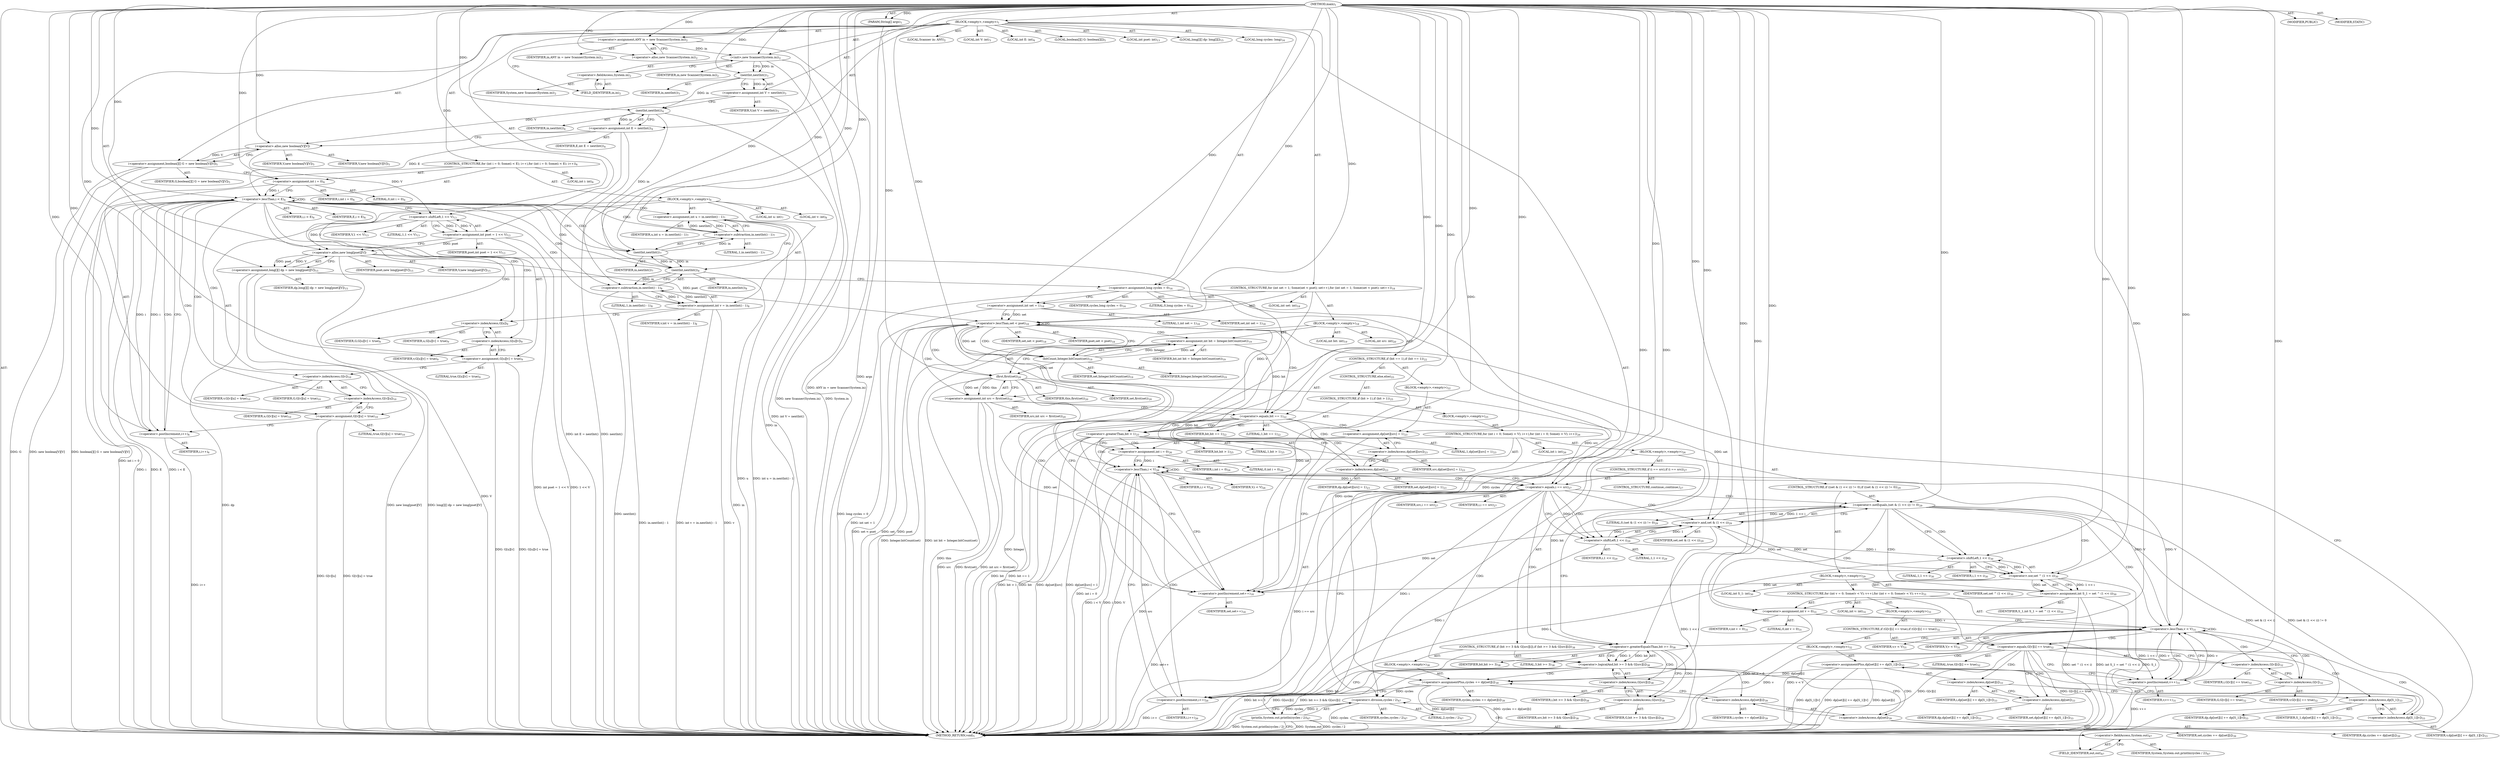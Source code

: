digraph "main" {  
"19" [label = <(METHOD,main)<SUB>1</SUB>> ]
"20" [label = <(PARAM,String[] args)<SUB>1</SUB>> ]
"21" [label = <(BLOCK,&lt;empty&gt;,&lt;empty&gt;)<SUB>1</SUB>> ]
"4" [label = <(LOCAL,Scanner in: ANY)<SUB>2</SUB>> ]
"22" [label = <(&lt;operator&gt;.assignment,ANY in = new Scanner(System.in))<SUB>2</SUB>> ]
"23" [label = <(IDENTIFIER,in,ANY in = new Scanner(System.in))<SUB>2</SUB>> ]
"24" [label = <(&lt;operator&gt;.alloc,new Scanner(System.in))<SUB>2</SUB>> ]
"25" [label = <(&lt;init&gt;,new Scanner(System.in))<SUB>2</SUB>> ]
"3" [label = <(IDENTIFIER,in,new Scanner(System.in))<SUB>2</SUB>> ]
"26" [label = <(&lt;operator&gt;.fieldAccess,System.in)<SUB>2</SUB>> ]
"27" [label = <(IDENTIFIER,System,new Scanner(System.in))<SUB>2</SUB>> ]
"28" [label = <(FIELD_IDENTIFIER,in,in)<SUB>2</SUB>> ]
"29" [label = <(LOCAL,int V: int)<SUB>3</SUB>> ]
"30" [label = <(&lt;operator&gt;.assignment,int V = nextInt())<SUB>3</SUB>> ]
"31" [label = <(IDENTIFIER,V,int V = nextInt())<SUB>3</SUB>> ]
"32" [label = <(nextInt,nextInt())<SUB>3</SUB>> ]
"33" [label = <(IDENTIFIER,in,nextInt())<SUB>3</SUB>> ]
"34" [label = <(LOCAL,int E: int)<SUB>4</SUB>> ]
"35" [label = <(&lt;operator&gt;.assignment,int E = nextInt())<SUB>4</SUB>> ]
"36" [label = <(IDENTIFIER,E,int E = nextInt())<SUB>4</SUB>> ]
"37" [label = <(nextInt,nextInt())<SUB>4</SUB>> ]
"38" [label = <(IDENTIFIER,in,nextInt())<SUB>4</SUB>> ]
"39" [label = <(LOCAL,boolean[][] G: boolean[][])<SUB>5</SUB>> ]
"40" [label = <(&lt;operator&gt;.assignment,boolean[][] G = new boolean[V][V])<SUB>5</SUB>> ]
"41" [label = <(IDENTIFIER,G,boolean[][] G = new boolean[V][V])<SUB>5</SUB>> ]
"42" [label = <(&lt;operator&gt;.alloc,new boolean[V][V])> ]
"43" [label = <(IDENTIFIER,V,new boolean[V][V])<SUB>5</SUB>> ]
"44" [label = <(IDENTIFIER,V,new boolean[V][V])<SUB>5</SUB>> ]
"45" [label = <(CONTROL_STRUCTURE,for (int i = 0; Some(i &lt; E); i++),for (int i = 0; Some(i &lt; E); i++))<SUB>6</SUB>> ]
"46" [label = <(LOCAL,int i: int)<SUB>6</SUB>> ]
"47" [label = <(&lt;operator&gt;.assignment,int i = 0)<SUB>6</SUB>> ]
"48" [label = <(IDENTIFIER,i,int i = 0)<SUB>6</SUB>> ]
"49" [label = <(LITERAL,0,int i = 0)<SUB>6</SUB>> ]
"50" [label = <(&lt;operator&gt;.lessThan,i &lt; E)<SUB>6</SUB>> ]
"51" [label = <(IDENTIFIER,i,i &lt; E)<SUB>6</SUB>> ]
"52" [label = <(IDENTIFIER,E,i &lt; E)<SUB>6</SUB>> ]
"53" [label = <(&lt;operator&gt;.postIncrement,i++)<SUB>6</SUB>> ]
"54" [label = <(IDENTIFIER,i,i++)<SUB>6</SUB>> ]
"55" [label = <(BLOCK,&lt;empty&gt;,&lt;empty&gt;)<SUB>6</SUB>> ]
"56" [label = <(LOCAL,int u: int)<SUB>7</SUB>> ]
"57" [label = <(&lt;operator&gt;.assignment,int u = in.nextInt() - 1)<SUB>7</SUB>> ]
"58" [label = <(IDENTIFIER,u,int u = in.nextInt() - 1)<SUB>7</SUB>> ]
"59" [label = <(&lt;operator&gt;.subtraction,in.nextInt() - 1)<SUB>7</SUB>> ]
"60" [label = <(nextInt,nextInt())<SUB>7</SUB>> ]
"61" [label = <(IDENTIFIER,in,nextInt())<SUB>7</SUB>> ]
"62" [label = <(LITERAL,1,in.nextInt() - 1)<SUB>7</SUB>> ]
"63" [label = <(LOCAL,int v: int)<SUB>8</SUB>> ]
"64" [label = <(&lt;operator&gt;.assignment,int v = in.nextInt() - 1)<SUB>8</SUB>> ]
"65" [label = <(IDENTIFIER,v,int v = in.nextInt() - 1)<SUB>8</SUB>> ]
"66" [label = <(&lt;operator&gt;.subtraction,in.nextInt() - 1)<SUB>8</SUB>> ]
"67" [label = <(nextInt,nextInt())<SUB>8</SUB>> ]
"68" [label = <(IDENTIFIER,in,nextInt())<SUB>8</SUB>> ]
"69" [label = <(LITERAL,1,in.nextInt() - 1)<SUB>8</SUB>> ]
"70" [label = <(&lt;operator&gt;.assignment,G[u][v] = true)<SUB>9</SUB>> ]
"71" [label = <(&lt;operator&gt;.indexAccess,G[u][v])<SUB>9</SUB>> ]
"72" [label = <(&lt;operator&gt;.indexAccess,G[u])<SUB>9</SUB>> ]
"73" [label = <(IDENTIFIER,G,G[u][v] = true)<SUB>9</SUB>> ]
"74" [label = <(IDENTIFIER,u,G[u][v] = true)<SUB>9</SUB>> ]
"75" [label = <(IDENTIFIER,v,G[u][v] = true)<SUB>9</SUB>> ]
"76" [label = <(LITERAL,true,G[u][v] = true)<SUB>9</SUB>> ]
"77" [label = <(&lt;operator&gt;.assignment,G[v][u] = true)<SUB>10</SUB>> ]
"78" [label = <(&lt;operator&gt;.indexAccess,G[v][u])<SUB>10</SUB>> ]
"79" [label = <(&lt;operator&gt;.indexAccess,G[v])<SUB>10</SUB>> ]
"80" [label = <(IDENTIFIER,G,G[v][u] = true)<SUB>10</SUB>> ]
"81" [label = <(IDENTIFIER,v,G[v][u] = true)<SUB>10</SUB>> ]
"82" [label = <(IDENTIFIER,u,G[v][u] = true)<SUB>10</SUB>> ]
"83" [label = <(LITERAL,true,G[v][u] = true)<SUB>10</SUB>> ]
"84" [label = <(LOCAL,int pset: int)<SUB>13</SUB>> ]
"85" [label = <(&lt;operator&gt;.assignment,int pset = 1 &lt;&lt; V)<SUB>13</SUB>> ]
"86" [label = <(IDENTIFIER,pset,int pset = 1 &lt;&lt; V)<SUB>13</SUB>> ]
"87" [label = <(&lt;operator&gt;.shiftLeft,1 &lt;&lt; V)<SUB>13</SUB>> ]
"88" [label = <(LITERAL,1,1 &lt;&lt; V)<SUB>13</SUB>> ]
"89" [label = <(IDENTIFIER,V,1 &lt;&lt; V)<SUB>13</SUB>> ]
"90" [label = <(LOCAL,long[][] dp: long[][])<SUB>15</SUB>> ]
"91" [label = <(&lt;operator&gt;.assignment,long[][] dp = new long[pset][V])<SUB>15</SUB>> ]
"92" [label = <(IDENTIFIER,dp,long[][] dp = new long[pset][V])<SUB>15</SUB>> ]
"93" [label = <(&lt;operator&gt;.alloc,new long[pset][V])> ]
"94" [label = <(IDENTIFIER,pset,new long[pset][V])<SUB>15</SUB>> ]
"95" [label = <(IDENTIFIER,V,new long[pset][V])<SUB>15</SUB>> ]
"96" [label = <(LOCAL,long cycles: long)<SUB>16</SUB>> ]
"97" [label = <(&lt;operator&gt;.assignment,long cycles = 0)<SUB>16</SUB>> ]
"98" [label = <(IDENTIFIER,cycles,long cycles = 0)<SUB>16</SUB>> ]
"99" [label = <(LITERAL,0,long cycles = 0)<SUB>16</SUB>> ]
"100" [label = <(CONTROL_STRUCTURE,for (int set = 1; Some(set &lt; pset); set++),for (int set = 1; Some(set &lt; pset); set++))<SUB>18</SUB>> ]
"101" [label = <(LOCAL,int set: int)<SUB>18</SUB>> ]
"102" [label = <(&lt;operator&gt;.assignment,int set = 1)<SUB>18</SUB>> ]
"103" [label = <(IDENTIFIER,set,int set = 1)<SUB>18</SUB>> ]
"104" [label = <(LITERAL,1,int set = 1)<SUB>18</SUB>> ]
"105" [label = <(&lt;operator&gt;.lessThan,set &lt; pset)<SUB>18</SUB>> ]
"106" [label = <(IDENTIFIER,set,set &lt; pset)<SUB>18</SUB>> ]
"107" [label = <(IDENTIFIER,pset,set &lt; pset)<SUB>18</SUB>> ]
"108" [label = <(&lt;operator&gt;.postIncrement,set++)<SUB>18</SUB>> ]
"109" [label = <(IDENTIFIER,set,set++)<SUB>18</SUB>> ]
"110" [label = <(BLOCK,&lt;empty&gt;,&lt;empty&gt;)<SUB>18</SUB>> ]
"111" [label = <(LOCAL,int bit: int)<SUB>19</SUB>> ]
"112" [label = <(&lt;operator&gt;.assignment,int bit = Integer.bitCount(set))<SUB>19</SUB>> ]
"113" [label = <(IDENTIFIER,bit,int bit = Integer.bitCount(set))<SUB>19</SUB>> ]
"114" [label = <(bitCount,Integer.bitCount(set))<SUB>19</SUB>> ]
"115" [label = <(IDENTIFIER,Integer,Integer.bitCount(set))<SUB>19</SUB>> ]
"116" [label = <(IDENTIFIER,set,Integer.bitCount(set))<SUB>19</SUB>> ]
"117" [label = <(LOCAL,int src: int)<SUB>20</SUB>> ]
"118" [label = <(&lt;operator&gt;.assignment,int src = first(set))<SUB>20</SUB>> ]
"119" [label = <(IDENTIFIER,src,int src = first(set))<SUB>20</SUB>> ]
"120" [label = <(first,first(set))<SUB>20</SUB>> ]
"121" [label = <(IDENTIFIER,this,first(set))<SUB>20</SUB>> ]
"122" [label = <(IDENTIFIER,set,first(set))<SUB>20</SUB>> ]
"123" [label = <(CONTROL_STRUCTURE,if (bit == 1),if (bit == 1))<SUB>22</SUB>> ]
"124" [label = <(&lt;operator&gt;.equals,bit == 1)<SUB>22</SUB>> ]
"125" [label = <(IDENTIFIER,bit,bit == 1)<SUB>22</SUB>> ]
"126" [label = <(LITERAL,1,bit == 1)<SUB>22</SUB>> ]
"127" [label = <(BLOCK,&lt;empty&gt;,&lt;empty&gt;)<SUB>22</SUB>> ]
"128" [label = <(&lt;operator&gt;.assignment,dp[set][src] = 1)<SUB>23</SUB>> ]
"129" [label = <(&lt;operator&gt;.indexAccess,dp[set][src])<SUB>23</SUB>> ]
"130" [label = <(&lt;operator&gt;.indexAccess,dp[set])<SUB>23</SUB>> ]
"131" [label = <(IDENTIFIER,dp,dp[set][src] = 1)<SUB>23</SUB>> ]
"132" [label = <(IDENTIFIER,set,dp[set][src] = 1)<SUB>23</SUB>> ]
"133" [label = <(IDENTIFIER,src,dp[set][src] = 1)<SUB>23</SUB>> ]
"134" [label = <(LITERAL,1,dp[set][src] = 1)<SUB>23</SUB>> ]
"135" [label = <(CONTROL_STRUCTURE,else,else)<SUB>25</SUB>> ]
"136" [label = <(CONTROL_STRUCTURE,if (bit &gt; 1),if (bit &gt; 1))<SUB>25</SUB>> ]
"137" [label = <(&lt;operator&gt;.greaterThan,bit &gt; 1)<SUB>25</SUB>> ]
"138" [label = <(IDENTIFIER,bit,bit &gt; 1)<SUB>25</SUB>> ]
"139" [label = <(LITERAL,1,bit &gt; 1)<SUB>25</SUB>> ]
"140" [label = <(BLOCK,&lt;empty&gt;,&lt;empty&gt;)<SUB>25</SUB>> ]
"141" [label = <(CONTROL_STRUCTURE,for (int i = 0; Some(i &lt; V); i++),for (int i = 0; Some(i &lt; V); i++))<SUB>26</SUB>> ]
"142" [label = <(LOCAL,int i: int)<SUB>26</SUB>> ]
"143" [label = <(&lt;operator&gt;.assignment,int i = 0)<SUB>26</SUB>> ]
"144" [label = <(IDENTIFIER,i,int i = 0)<SUB>26</SUB>> ]
"145" [label = <(LITERAL,0,int i = 0)<SUB>26</SUB>> ]
"146" [label = <(&lt;operator&gt;.lessThan,i &lt; V)<SUB>26</SUB>> ]
"147" [label = <(IDENTIFIER,i,i &lt; V)<SUB>26</SUB>> ]
"148" [label = <(IDENTIFIER,V,i &lt; V)<SUB>26</SUB>> ]
"149" [label = <(&lt;operator&gt;.postIncrement,i++)<SUB>26</SUB>> ]
"150" [label = <(IDENTIFIER,i,i++)<SUB>26</SUB>> ]
"151" [label = <(BLOCK,&lt;empty&gt;,&lt;empty&gt;)<SUB>26</SUB>> ]
"152" [label = <(CONTROL_STRUCTURE,if (i == src),if (i == src))<SUB>27</SUB>> ]
"153" [label = <(&lt;operator&gt;.equals,i == src)<SUB>27</SUB>> ]
"154" [label = <(IDENTIFIER,i,i == src)<SUB>27</SUB>> ]
"155" [label = <(IDENTIFIER,src,i == src)<SUB>27</SUB>> ]
"156" [label = <(CONTROL_STRUCTURE,continue;,continue;)<SUB>27</SUB>> ]
"157" [label = <(CONTROL_STRUCTURE,if ((set &amp; (1 &lt;&lt; i)) != 0),if ((set &amp; (1 &lt;&lt; i)) != 0))<SUB>29</SUB>> ]
"158" [label = <(&lt;operator&gt;.notEquals,(set &amp; (1 &lt;&lt; i)) != 0)<SUB>29</SUB>> ]
"159" [label = <(&lt;operator&gt;.and,set &amp; (1 &lt;&lt; i))<SUB>29</SUB>> ]
"160" [label = <(IDENTIFIER,set,set &amp; (1 &lt;&lt; i))<SUB>29</SUB>> ]
"161" [label = <(&lt;operator&gt;.shiftLeft,1 &lt;&lt; i)<SUB>29</SUB>> ]
"162" [label = <(LITERAL,1,1 &lt;&lt; i)<SUB>29</SUB>> ]
"163" [label = <(IDENTIFIER,i,1 &lt;&lt; i)<SUB>29</SUB>> ]
"164" [label = <(LITERAL,0,(set &amp; (1 &lt;&lt; i)) != 0)<SUB>29</SUB>> ]
"165" [label = <(BLOCK,&lt;empty&gt;,&lt;empty&gt;)<SUB>29</SUB>> ]
"166" [label = <(LOCAL,int S_1: int)<SUB>30</SUB>> ]
"167" [label = <(&lt;operator&gt;.assignment,int S_1 = set ^ (1 &lt;&lt; i))<SUB>30</SUB>> ]
"168" [label = <(IDENTIFIER,S_1,int S_1 = set ^ (1 &lt;&lt; i))<SUB>30</SUB>> ]
"169" [label = <(&lt;operator&gt;.xor,set ^ (1 &lt;&lt; i))<SUB>30</SUB>> ]
"170" [label = <(IDENTIFIER,set,set ^ (1 &lt;&lt; i))<SUB>30</SUB>> ]
"171" [label = <(&lt;operator&gt;.shiftLeft,1 &lt;&lt; i)<SUB>30</SUB>> ]
"172" [label = <(LITERAL,1,1 &lt;&lt; i)<SUB>30</SUB>> ]
"173" [label = <(IDENTIFIER,i,1 &lt;&lt; i)<SUB>30</SUB>> ]
"174" [label = <(CONTROL_STRUCTURE,for (int v = 0; Some(v &lt; V); v++),for (int v = 0; Some(v &lt; V); v++))<SUB>31</SUB>> ]
"175" [label = <(LOCAL,int v: int)<SUB>31</SUB>> ]
"176" [label = <(&lt;operator&gt;.assignment,int v = 0)<SUB>31</SUB>> ]
"177" [label = <(IDENTIFIER,v,int v = 0)<SUB>31</SUB>> ]
"178" [label = <(LITERAL,0,int v = 0)<SUB>31</SUB>> ]
"179" [label = <(&lt;operator&gt;.lessThan,v &lt; V)<SUB>31</SUB>> ]
"180" [label = <(IDENTIFIER,v,v &lt; V)<SUB>31</SUB>> ]
"181" [label = <(IDENTIFIER,V,v &lt; V)<SUB>31</SUB>> ]
"182" [label = <(&lt;operator&gt;.postIncrement,v++)<SUB>31</SUB>> ]
"183" [label = <(IDENTIFIER,v,v++)<SUB>31</SUB>> ]
"184" [label = <(BLOCK,&lt;empty&gt;,&lt;empty&gt;)<SUB>31</SUB>> ]
"185" [label = <(CONTROL_STRUCTURE,if (G[v][i] == true),if (G[v][i] == true))<SUB>32</SUB>> ]
"186" [label = <(&lt;operator&gt;.equals,G[v][i] == true)<SUB>32</SUB>> ]
"187" [label = <(&lt;operator&gt;.indexAccess,G[v][i])<SUB>32</SUB>> ]
"188" [label = <(&lt;operator&gt;.indexAccess,G[v])<SUB>32</SUB>> ]
"189" [label = <(IDENTIFIER,G,G[v][i] == true)<SUB>32</SUB>> ]
"190" [label = <(IDENTIFIER,v,G[v][i] == true)<SUB>32</SUB>> ]
"191" [label = <(IDENTIFIER,i,G[v][i] == true)<SUB>32</SUB>> ]
"192" [label = <(LITERAL,true,G[v][i] == true)<SUB>32</SUB>> ]
"193" [label = <(BLOCK,&lt;empty&gt;,&lt;empty&gt;)<SUB>32</SUB>> ]
"194" [label = <(&lt;operator&gt;.assignmentPlus,dp[set][i] += dp[S_1][v])<SUB>33</SUB>> ]
"195" [label = <(&lt;operator&gt;.indexAccess,dp[set][i])<SUB>33</SUB>> ]
"196" [label = <(&lt;operator&gt;.indexAccess,dp[set])<SUB>33</SUB>> ]
"197" [label = <(IDENTIFIER,dp,dp[set][i] += dp[S_1][v])<SUB>33</SUB>> ]
"198" [label = <(IDENTIFIER,set,dp[set][i] += dp[S_1][v])<SUB>33</SUB>> ]
"199" [label = <(IDENTIFIER,i,dp[set][i] += dp[S_1][v])<SUB>33</SUB>> ]
"200" [label = <(&lt;operator&gt;.indexAccess,dp[S_1][v])<SUB>33</SUB>> ]
"201" [label = <(&lt;operator&gt;.indexAccess,dp[S_1])<SUB>33</SUB>> ]
"202" [label = <(IDENTIFIER,dp,dp[set][i] += dp[S_1][v])<SUB>33</SUB>> ]
"203" [label = <(IDENTIFIER,S_1,dp[set][i] += dp[S_1][v])<SUB>33</SUB>> ]
"204" [label = <(IDENTIFIER,v,dp[set][i] += dp[S_1][v])<SUB>33</SUB>> ]
"205" [label = <(CONTROL_STRUCTURE,if (bit &gt;= 3 &amp;&amp; G[src][i]),if (bit &gt;= 3 &amp;&amp; G[src][i]))<SUB>38</SUB>> ]
"206" [label = <(&lt;operator&gt;.logicalAnd,bit &gt;= 3 &amp;&amp; G[src][i])<SUB>38</SUB>> ]
"207" [label = <(&lt;operator&gt;.greaterEqualsThan,bit &gt;= 3)<SUB>38</SUB>> ]
"208" [label = <(IDENTIFIER,bit,bit &gt;= 3)<SUB>38</SUB>> ]
"209" [label = <(LITERAL,3,bit &gt;= 3)<SUB>38</SUB>> ]
"210" [label = <(&lt;operator&gt;.indexAccess,G[src][i])<SUB>38</SUB>> ]
"211" [label = <(&lt;operator&gt;.indexAccess,G[src])<SUB>38</SUB>> ]
"212" [label = <(IDENTIFIER,G,bit &gt;= 3 &amp;&amp; G[src][i])<SUB>38</SUB>> ]
"213" [label = <(IDENTIFIER,src,bit &gt;= 3 &amp;&amp; G[src][i])<SUB>38</SUB>> ]
"214" [label = <(IDENTIFIER,i,bit &gt;= 3 &amp;&amp; G[src][i])<SUB>38</SUB>> ]
"215" [label = <(BLOCK,&lt;empty&gt;,&lt;empty&gt;)<SUB>38</SUB>> ]
"216" [label = <(&lt;operator&gt;.assignmentPlus,cycles += dp[set][i])<SUB>39</SUB>> ]
"217" [label = <(IDENTIFIER,cycles,cycles += dp[set][i])<SUB>39</SUB>> ]
"218" [label = <(&lt;operator&gt;.indexAccess,dp[set][i])<SUB>39</SUB>> ]
"219" [label = <(&lt;operator&gt;.indexAccess,dp[set])<SUB>39</SUB>> ]
"220" [label = <(IDENTIFIER,dp,cycles += dp[set][i])<SUB>39</SUB>> ]
"221" [label = <(IDENTIFIER,set,cycles += dp[set][i])<SUB>39</SUB>> ]
"222" [label = <(IDENTIFIER,i,cycles += dp[set][i])<SUB>39</SUB>> ]
"223" [label = <(println,System.out.println(cycles / 2))<SUB>47</SUB>> ]
"224" [label = <(&lt;operator&gt;.fieldAccess,System.out)<SUB>47</SUB>> ]
"225" [label = <(IDENTIFIER,System,System.out.println(cycles / 2))<SUB>47</SUB>> ]
"226" [label = <(FIELD_IDENTIFIER,out,out)<SUB>47</SUB>> ]
"227" [label = <(&lt;operator&gt;.division,cycles / 2)<SUB>47</SUB>> ]
"228" [label = <(IDENTIFIER,cycles,cycles / 2)<SUB>47</SUB>> ]
"229" [label = <(LITERAL,2,cycles / 2)<SUB>47</SUB>> ]
"230" [label = <(MODIFIER,PUBLIC)> ]
"231" [label = <(MODIFIER,STATIC)> ]
"232" [label = <(METHOD_RETURN,void)<SUB>1</SUB>> ]
  "19" -> "20"  [ label = "AST: "] 
  "19" -> "21"  [ label = "AST: "] 
  "19" -> "230"  [ label = "AST: "] 
  "19" -> "231"  [ label = "AST: "] 
  "19" -> "232"  [ label = "AST: "] 
  "21" -> "4"  [ label = "AST: "] 
  "21" -> "22"  [ label = "AST: "] 
  "21" -> "25"  [ label = "AST: "] 
  "21" -> "29"  [ label = "AST: "] 
  "21" -> "30"  [ label = "AST: "] 
  "21" -> "34"  [ label = "AST: "] 
  "21" -> "35"  [ label = "AST: "] 
  "21" -> "39"  [ label = "AST: "] 
  "21" -> "40"  [ label = "AST: "] 
  "21" -> "45"  [ label = "AST: "] 
  "21" -> "84"  [ label = "AST: "] 
  "21" -> "85"  [ label = "AST: "] 
  "21" -> "90"  [ label = "AST: "] 
  "21" -> "91"  [ label = "AST: "] 
  "21" -> "96"  [ label = "AST: "] 
  "21" -> "97"  [ label = "AST: "] 
  "21" -> "100"  [ label = "AST: "] 
  "21" -> "223"  [ label = "AST: "] 
  "22" -> "23"  [ label = "AST: "] 
  "22" -> "24"  [ label = "AST: "] 
  "25" -> "3"  [ label = "AST: "] 
  "25" -> "26"  [ label = "AST: "] 
  "26" -> "27"  [ label = "AST: "] 
  "26" -> "28"  [ label = "AST: "] 
  "30" -> "31"  [ label = "AST: "] 
  "30" -> "32"  [ label = "AST: "] 
  "32" -> "33"  [ label = "AST: "] 
  "35" -> "36"  [ label = "AST: "] 
  "35" -> "37"  [ label = "AST: "] 
  "37" -> "38"  [ label = "AST: "] 
  "40" -> "41"  [ label = "AST: "] 
  "40" -> "42"  [ label = "AST: "] 
  "42" -> "43"  [ label = "AST: "] 
  "42" -> "44"  [ label = "AST: "] 
  "45" -> "46"  [ label = "AST: "] 
  "45" -> "47"  [ label = "AST: "] 
  "45" -> "50"  [ label = "AST: "] 
  "45" -> "53"  [ label = "AST: "] 
  "45" -> "55"  [ label = "AST: "] 
  "47" -> "48"  [ label = "AST: "] 
  "47" -> "49"  [ label = "AST: "] 
  "50" -> "51"  [ label = "AST: "] 
  "50" -> "52"  [ label = "AST: "] 
  "53" -> "54"  [ label = "AST: "] 
  "55" -> "56"  [ label = "AST: "] 
  "55" -> "57"  [ label = "AST: "] 
  "55" -> "63"  [ label = "AST: "] 
  "55" -> "64"  [ label = "AST: "] 
  "55" -> "70"  [ label = "AST: "] 
  "55" -> "77"  [ label = "AST: "] 
  "57" -> "58"  [ label = "AST: "] 
  "57" -> "59"  [ label = "AST: "] 
  "59" -> "60"  [ label = "AST: "] 
  "59" -> "62"  [ label = "AST: "] 
  "60" -> "61"  [ label = "AST: "] 
  "64" -> "65"  [ label = "AST: "] 
  "64" -> "66"  [ label = "AST: "] 
  "66" -> "67"  [ label = "AST: "] 
  "66" -> "69"  [ label = "AST: "] 
  "67" -> "68"  [ label = "AST: "] 
  "70" -> "71"  [ label = "AST: "] 
  "70" -> "76"  [ label = "AST: "] 
  "71" -> "72"  [ label = "AST: "] 
  "71" -> "75"  [ label = "AST: "] 
  "72" -> "73"  [ label = "AST: "] 
  "72" -> "74"  [ label = "AST: "] 
  "77" -> "78"  [ label = "AST: "] 
  "77" -> "83"  [ label = "AST: "] 
  "78" -> "79"  [ label = "AST: "] 
  "78" -> "82"  [ label = "AST: "] 
  "79" -> "80"  [ label = "AST: "] 
  "79" -> "81"  [ label = "AST: "] 
  "85" -> "86"  [ label = "AST: "] 
  "85" -> "87"  [ label = "AST: "] 
  "87" -> "88"  [ label = "AST: "] 
  "87" -> "89"  [ label = "AST: "] 
  "91" -> "92"  [ label = "AST: "] 
  "91" -> "93"  [ label = "AST: "] 
  "93" -> "94"  [ label = "AST: "] 
  "93" -> "95"  [ label = "AST: "] 
  "97" -> "98"  [ label = "AST: "] 
  "97" -> "99"  [ label = "AST: "] 
  "100" -> "101"  [ label = "AST: "] 
  "100" -> "102"  [ label = "AST: "] 
  "100" -> "105"  [ label = "AST: "] 
  "100" -> "108"  [ label = "AST: "] 
  "100" -> "110"  [ label = "AST: "] 
  "102" -> "103"  [ label = "AST: "] 
  "102" -> "104"  [ label = "AST: "] 
  "105" -> "106"  [ label = "AST: "] 
  "105" -> "107"  [ label = "AST: "] 
  "108" -> "109"  [ label = "AST: "] 
  "110" -> "111"  [ label = "AST: "] 
  "110" -> "112"  [ label = "AST: "] 
  "110" -> "117"  [ label = "AST: "] 
  "110" -> "118"  [ label = "AST: "] 
  "110" -> "123"  [ label = "AST: "] 
  "112" -> "113"  [ label = "AST: "] 
  "112" -> "114"  [ label = "AST: "] 
  "114" -> "115"  [ label = "AST: "] 
  "114" -> "116"  [ label = "AST: "] 
  "118" -> "119"  [ label = "AST: "] 
  "118" -> "120"  [ label = "AST: "] 
  "120" -> "121"  [ label = "AST: "] 
  "120" -> "122"  [ label = "AST: "] 
  "123" -> "124"  [ label = "AST: "] 
  "123" -> "127"  [ label = "AST: "] 
  "123" -> "135"  [ label = "AST: "] 
  "124" -> "125"  [ label = "AST: "] 
  "124" -> "126"  [ label = "AST: "] 
  "127" -> "128"  [ label = "AST: "] 
  "128" -> "129"  [ label = "AST: "] 
  "128" -> "134"  [ label = "AST: "] 
  "129" -> "130"  [ label = "AST: "] 
  "129" -> "133"  [ label = "AST: "] 
  "130" -> "131"  [ label = "AST: "] 
  "130" -> "132"  [ label = "AST: "] 
  "135" -> "136"  [ label = "AST: "] 
  "136" -> "137"  [ label = "AST: "] 
  "136" -> "140"  [ label = "AST: "] 
  "137" -> "138"  [ label = "AST: "] 
  "137" -> "139"  [ label = "AST: "] 
  "140" -> "141"  [ label = "AST: "] 
  "141" -> "142"  [ label = "AST: "] 
  "141" -> "143"  [ label = "AST: "] 
  "141" -> "146"  [ label = "AST: "] 
  "141" -> "149"  [ label = "AST: "] 
  "141" -> "151"  [ label = "AST: "] 
  "143" -> "144"  [ label = "AST: "] 
  "143" -> "145"  [ label = "AST: "] 
  "146" -> "147"  [ label = "AST: "] 
  "146" -> "148"  [ label = "AST: "] 
  "149" -> "150"  [ label = "AST: "] 
  "151" -> "152"  [ label = "AST: "] 
  "151" -> "157"  [ label = "AST: "] 
  "151" -> "205"  [ label = "AST: "] 
  "152" -> "153"  [ label = "AST: "] 
  "152" -> "156"  [ label = "AST: "] 
  "153" -> "154"  [ label = "AST: "] 
  "153" -> "155"  [ label = "AST: "] 
  "157" -> "158"  [ label = "AST: "] 
  "157" -> "165"  [ label = "AST: "] 
  "158" -> "159"  [ label = "AST: "] 
  "158" -> "164"  [ label = "AST: "] 
  "159" -> "160"  [ label = "AST: "] 
  "159" -> "161"  [ label = "AST: "] 
  "161" -> "162"  [ label = "AST: "] 
  "161" -> "163"  [ label = "AST: "] 
  "165" -> "166"  [ label = "AST: "] 
  "165" -> "167"  [ label = "AST: "] 
  "165" -> "174"  [ label = "AST: "] 
  "167" -> "168"  [ label = "AST: "] 
  "167" -> "169"  [ label = "AST: "] 
  "169" -> "170"  [ label = "AST: "] 
  "169" -> "171"  [ label = "AST: "] 
  "171" -> "172"  [ label = "AST: "] 
  "171" -> "173"  [ label = "AST: "] 
  "174" -> "175"  [ label = "AST: "] 
  "174" -> "176"  [ label = "AST: "] 
  "174" -> "179"  [ label = "AST: "] 
  "174" -> "182"  [ label = "AST: "] 
  "174" -> "184"  [ label = "AST: "] 
  "176" -> "177"  [ label = "AST: "] 
  "176" -> "178"  [ label = "AST: "] 
  "179" -> "180"  [ label = "AST: "] 
  "179" -> "181"  [ label = "AST: "] 
  "182" -> "183"  [ label = "AST: "] 
  "184" -> "185"  [ label = "AST: "] 
  "185" -> "186"  [ label = "AST: "] 
  "185" -> "193"  [ label = "AST: "] 
  "186" -> "187"  [ label = "AST: "] 
  "186" -> "192"  [ label = "AST: "] 
  "187" -> "188"  [ label = "AST: "] 
  "187" -> "191"  [ label = "AST: "] 
  "188" -> "189"  [ label = "AST: "] 
  "188" -> "190"  [ label = "AST: "] 
  "193" -> "194"  [ label = "AST: "] 
  "194" -> "195"  [ label = "AST: "] 
  "194" -> "200"  [ label = "AST: "] 
  "195" -> "196"  [ label = "AST: "] 
  "195" -> "199"  [ label = "AST: "] 
  "196" -> "197"  [ label = "AST: "] 
  "196" -> "198"  [ label = "AST: "] 
  "200" -> "201"  [ label = "AST: "] 
  "200" -> "204"  [ label = "AST: "] 
  "201" -> "202"  [ label = "AST: "] 
  "201" -> "203"  [ label = "AST: "] 
  "205" -> "206"  [ label = "AST: "] 
  "205" -> "215"  [ label = "AST: "] 
  "206" -> "207"  [ label = "AST: "] 
  "206" -> "210"  [ label = "AST: "] 
  "207" -> "208"  [ label = "AST: "] 
  "207" -> "209"  [ label = "AST: "] 
  "210" -> "211"  [ label = "AST: "] 
  "210" -> "214"  [ label = "AST: "] 
  "211" -> "212"  [ label = "AST: "] 
  "211" -> "213"  [ label = "AST: "] 
  "215" -> "216"  [ label = "AST: "] 
  "216" -> "217"  [ label = "AST: "] 
  "216" -> "218"  [ label = "AST: "] 
  "218" -> "219"  [ label = "AST: "] 
  "218" -> "222"  [ label = "AST: "] 
  "219" -> "220"  [ label = "AST: "] 
  "219" -> "221"  [ label = "AST: "] 
  "223" -> "224"  [ label = "AST: "] 
  "223" -> "227"  [ label = "AST: "] 
  "224" -> "225"  [ label = "AST: "] 
  "224" -> "226"  [ label = "AST: "] 
  "227" -> "228"  [ label = "AST: "] 
  "227" -> "229"  [ label = "AST: "] 
  "22" -> "28"  [ label = "CFG: "] 
  "25" -> "32"  [ label = "CFG: "] 
  "30" -> "37"  [ label = "CFG: "] 
  "35" -> "42"  [ label = "CFG: "] 
  "40" -> "47"  [ label = "CFG: "] 
  "85" -> "93"  [ label = "CFG: "] 
  "91" -> "97"  [ label = "CFG: "] 
  "97" -> "102"  [ label = "CFG: "] 
  "223" -> "232"  [ label = "CFG: "] 
  "24" -> "22"  [ label = "CFG: "] 
  "26" -> "25"  [ label = "CFG: "] 
  "32" -> "30"  [ label = "CFG: "] 
  "37" -> "35"  [ label = "CFG: "] 
  "42" -> "40"  [ label = "CFG: "] 
  "47" -> "50"  [ label = "CFG: "] 
  "50" -> "60"  [ label = "CFG: "] 
  "50" -> "87"  [ label = "CFG: "] 
  "53" -> "50"  [ label = "CFG: "] 
  "87" -> "85"  [ label = "CFG: "] 
  "93" -> "91"  [ label = "CFG: "] 
  "102" -> "105"  [ label = "CFG: "] 
  "105" -> "114"  [ label = "CFG: "] 
  "105" -> "226"  [ label = "CFG: "] 
  "108" -> "105"  [ label = "CFG: "] 
  "224" -> "227"  [ label = "CFG: "] 
  "227" -> "223"  [ label = "CFG: "] 
  "28" -> "26"  [ label = "CFG: "] 
  "57" -> "67"  [ label = "CFG: "] 
  "64" -> "72"  [ label = "CFG: "] 
  "70" -> "79"  [ label = "CFG: "] 
  "77" -> "53"  [ label = "CFG: "] 
  "112" -> "120"  [ label = "CFG: "] 
  "118" -> "124"  [ label = "CFG: "] 
  "226" -> "224"  [ label = "CFG: "] 
  "59" -> "57"  [ label = "CFG: "] 
  "66" -> "64"  [ label = "CFG: "] 
  "71" -> "70"  [ label = "CFG: "] 
  "78" -> "77"  [ label = "CFG: "] 
  "114" -> "112"  [ label = "CFG: "] 
  "120" -> "118"  [ label = "CFG: "] 
  "124" -> "130"  [ label = "CFG: "] 
  "124" -> "137"  [ label = "CFG: "] 
  "60" -> "59"  [ label = "CFG: "] 
  "67" -> "66"  [ label = "CFG: "] 
  "72" -> "71"  [ label = "CFG: "] 
  "79" -> "78"  [ label = "CFG: "] 
  "128" -> "108"  [ label = "CFG: "] 
  "129" -> "128"  [ label = "CFG: "] 
  "137" -> "143"  [ label = "CFG: "] 
  "137" -> "108"  [ label = "CFG: "] 
  "130" -> "129"  [ label = "CFG: "] 
  "143" -> "146"  [ label = "CFG: "] 
  "146" -> "153"  [ label = "CFG: "] 
  "146" -> "108"  [ label = "CFG: "] 
  "149" -> "146"  [ label = "CFG: "] 
  "153" -> "149"  [ label = "CFG: "] 
  "153" -> "161"  [ label = "CFG: "] 
  "158" -> "171"  [ label = "CFG: "] 
  "158" -> "207"  [ label = "CFG: "] 
  "206" -> "219"  [ label = "CFG: "] 
  "206" -> "149"  [ label = "CFG: "] 
  "159" -> "158"  [ label = "CFG: "] 
  "167" -> "176"  [ label = "CFG: "] 
  "207" -> "206"  [ label = "CFG: "] 
  "207" -> "211"  [ label = "CFG: "] 
  "210" -> "206"  [ label = "CFG: "] 
  "216" -> "149"  [ label = "CFG: "] 
  "161" -> "159"  [ label = "CFG: "] 
  "169" -> "167"  [ label = "CFG: "] 
  "176" -> "179"  [ label = "CFG: "] 
  "179" -> "188"  [ label = "CFG: "] 
  "179" -> "207"  [ label = "CFG: "] 
  "182" -> "179"  [ label = "CFG: "] 
  "211" -> "210"  [ label = "CFG: "] 
  "218" -> "216"  [ label = "CFG: "] 
  "171" -> "169"  [ label = "CFG: "] 
  "219" -> "218"  [ label = "CFG: "] 
  "186" -> "196"  [ label = "CFG: "] 
  "186" -> "182"  [ label = "CFG: "] 
  "187" -> "186"  [ label = "CFG: "] 
  "194" -> "182"  [ label = "CFG: "] 
  "188" -> "187"  [ label = "CFG: "] 
  "195" -> "201"  [ label = "CFG: "] 
  "200" -> "194"  [ label = "CFG: "] 
  "196" -> "195"  [ label = "CFG: "] 
  "201" -> "200"  [ label = "CFG: "] 
  "19" -> "24"  [ label = "CFG: "] 
  "20" -> "232"  [ label = "DDG: args"] 
  "22" -> "232"  [ label = "DDG: ANY in = new Scanner(System.in)"] 
  "25" -> "232"  [ label = "DDG: System.in"] 
  "25" -> "232"  [ label = "DDG: new Scanner(System.in)"] 
  "30" -> "232"  [ label = "DDG: int V = nextInt()"] 
  "37" -> "232"  [ label = "DDG: in"] 
  "35" -> "232"  [ label = "DDG: nextInt()"] 
  "35" -> "232"  [ label = "DDG: int E = nextInt()"] 
  "40" -> "232"  [ label = "DDG: G"] 
  "40" -> "232"  [ label = "DDG: new boolean[V][V]"] 
  "40" -> "232"  [ label = "DDG: boolean[][] G = new boolean[V][V]"] 
  "47" -> "232"  [ label = "DDG: int i = 0"] 
  "50" -> "232"  [ label = "DDG: i"] 
  "50" -> "232"  [ label = "DDG: E"] 
  "50" -> "232"  [ label = "DDG: i &lt; E"] 
  "85" -> "232"  [ label = "DDG: 1 &lt;&lt; V"] 
  "85" -> "232"  [ label = "DDG: int pset = 1 &lt;&lt; V"] 
  "91" -> "232"  [ label = "DDG: dp"] 
  "93" -> "232"  [ label = "DDG: V"] 
  "91" -> "232"  [ label = "DDG: new long[pset][V]"] 
  "91" -> "232"  [ label = "DDG: long[][] dp = new long[pset][V]"] 
  "97" -> "232"  [ label = "DDG: long cycles = 0"] 
  "102" -> "232"  [ label = "DDG: int set = 1"] 
  "105" -> "232"  [ label = "DDG: set"] 
  "105" -> "232"  [ label = "DDG: pset"] 
  "105" -> "232"  [ label = "DDG: set &lt; pset"] 
  "223" -> "232"  [ label = "DDG: System.out"] 
  "227" -> "232"  [ label = "DDG: cycles"] 
  "223" -> "232"  [ label = "DDG: cycles / 2"] 
  "223" -> "232"  [ label = "DDG: System.out.println(cycles / 2)"] 
  "112" -> "232"  [ label = "DDG: Integer.bitCount(set)"] 
  "112" -> "232"  [ label = "DDG: int bit = Integer.bitCount(set)"] 
  "118" -> "232"  [ label = "DDG: src"] 
  "118" -> "232"  [ label = "DDG: first(set)"] 
  "118" -> "232"  [ label = "DDG: int src = first(set)"] 
  "124" -> "232"  [ label = "DDG: bit"] 
  "124" -> "232"  [ label = "DDG: bit == 1"] 
  "137" -> "232"  [ label = "DDG: bit"] 
  "137" -> "232"  [ label = "DDG: bit &gt; 1"] 
  "143" -> "232"  [ label = "DDG: int i = 0"] 
  "146" -> "232"  [ label = "DDG: i"] 
  "146" -> "232"  [ label = "DDG: V"] 
  "146" -> "232"  [ label = "DDG: i &lt; V"] 
  "153" -> "232"  [ label = "DDG: src"] 
  "153" -> "232"  [ label = "DDG: i == src"] 
  "159" -> "232"  [ label = "DDG: 1 &lt;&lt; i"] 
  "158" -> "232"  [ label = "DDG: set &amp; (1 &lt;&lt; i)"] 
  "158" -> "232"  [ label = "DDG: (set &amp; (1 &lt;&lt; i)) != 0"] 
  "167" -> "232"  [ label = "DDG: S_1"] 
  "169" -> "232"  [ label = "DDG: 1 &lt;&lt; i"] 
  "167" -> "232"  [ label = "DDG: set ^ (1 &lt;&lt; i)"] 
  "167" -> "232"  [ label = "DDG: int S_1 = set ^ (1 &lt;&lt; i)"] 
  "176" -> "232"  [ label = "DDG: int v = 0"] 
  "179" -> "232"  [ label = "DDG: v"] 
  "179" -> "232"  [ label = "DDG: v &lt; V"] 
  "207" -> "232"  [ label = "DDG: bit"] 
  "206" -> "232"  [ label = "DDG: bit &gt;= 3"] 
  "206" -> "232"  [ label = "DDG: G[src][i]"] 
  "206" -> "232"  [ label = "DDG: bit &gt;= 3 &amp;&amp; G[src][i]"] 
  "216" -> "232"  [ label = "DDG: dp[set][i]"] 
  "216" -> "232"  [ label = "DDG: cycles += dp[set][i]"] 
  "186" -> "232"  [ label = "DDG: G[v][i]"] 
  "186" -> "232"  [ label = "DDG: G[v][i] == true"] 
  "194" -> "232"  [ label = "DDG: dp[set][i]"] 
  "194" -> "232"  [ label = "DDG: dp[S_1][v]"] 
  "194" -> "232"  [ label = "DDG: dp[set][i] += dp[S_1][v]"] 
  "182" -> "232"  [ label = "DDG: v++"] 
  "149" -> "232"  [ label = "DDG: i++"] 
  "128" -> "232"  [ label = "DDG: dp[set][src]"] 
  "128" -> "232"  [ label = "DDG: dp[set][src] = 1"] 
  "108" -> "232"  [ label = "DDG: set++"] 
  "57" -> "232"  [ label = "DDG: u"] 
  "57" -> "232"  [ label = "DDG: int u = in.nextInt() - 1"] 
  "64" -> "232"  [ label = "DDG: v"] 
  "67" -> "232"  [ label = "DDG: in"] 
  "66" -> "232"  [ label = "DDG: nextInt()"] 
  "64" -> "232"  [ label = "DDG: in.nextInt() - 1"] 
  "64" -> "232"  [ label = "DDG: int v = in.nextInt() - 1"] 
  "70" -> "232"  [ label = "DDG: G[u][v]"] 
  "70" -> "232"  [ label = "DDG: G[u][v] = true"] 
  "77" -> "232"  [ label = "DDG: G[v][u]"] 
  "77" -> "232"  [ label = "DDG: G[v][u] = true"] 
  "53" -> "232"  [ label = "DDG: i++"] 
  "120" -> "232"  [ label = "DDG: this"] 
  "114" -> "232"  [ label = "DDG: Integer"] 
  "19" -> "20"  [ label = "DDG: "] 
  "19" -> "22"  [ label = "DDG: "] 
  "32" -> "30"  [ label = "DDG: in"] 
  "37" -> "35"  [ label = "DDG: in"] 
  "42" -> "40"  [ label = "DDG: V"] 
  "87" -> "85"  [ label = "DDG: 1"] 
  "87" -> "85"  [ label = "DDG: V"] 
  "93" -> "91"  [ label = "DDG: pset"] 
  "93" -> "91"  [ label = "DDG: V"] 
  "19" -> "97"  [ label = "DDG: "] 
  "22" -> "25"  [ label = "DDG: in"] 
  "19" -> "25"  [ label = "DDG: "] 
  "19" -> "47"  [ label = "DDG: "] 
  "19" -> "102"  [ label = "DDG: "] 
  "227" -> "223"  [ label = "DDG: cycles"] 
  "227" -> "223"  [ label = "DDG: 2"] 
  "25" -> "32"  [ label = "DDG: in"] 
  "19" -> "32"  [ label = "DDG: "] 
  "32" -> "37"  [ label = "DDG: in"] 
  "19" -> "37"  [ label = "DDG: "] 
  "30" -> "42"  [ label = "DDG: V"] 
  "19" -> "42"  [ label = "DDG: "] 
  "47" -> "50"  [ label = "DDG: i"] 
  "53" -> "50"  [ label = "DDG: i"] 
  "19" -> "50"  [ label = "DDG: "] 
  "35" -> "50"  [ label = "DDG: E"] 
  "50" -> "53"  [ label = "DDG: i"] 
  "19" -> "53"  [ label = "DDG: "] 
  "59" -> "57"  [ label = "DDG: nextInt()"] 
  "59" -> "57"  [ label = "DDG: 1"] 
  "66" -> "64"  [ label = "DDG: nextInt()"] 
  "66" -> "64"  [ label = "DDG: 1"] 
  "19" -> "70"  [ label = "DDG: "] 
  "19" -> "77"  [ label = "DDG: "] 
  "19" -> "87"  [ label = "DDG: "] 
  "42" -> "87"  [ label = "DDG: V"] 
  "85" -> "93"  [ label = "DDG: pset"] 
  "19" -> "93"  [ label = "DDG: "] 
  "87" -> "93"  [ label = "DDG: V"] 
  "102" -> "105"  [ label = "DDG: set"] 
  "108" -> "105"  [ label = "DDG: set"] 
  "19" -> "105"  [ label = "DDG: "] 
  "93" -> "105"  [ label = "DDG: pset"] 
  "120" -> "108"  [ label = "DDG: set"] 
  "159" -> "108"  [ label = "DDG: set"] 
  "169" -> "108"  [ label = "DDG: set"] 
  "19" -> "108"  [ label = "DDG: "] 
  "114" -> "112"  [ label = "DDG: Integer"] 
  "114" -> "112"  [ label = "DDG: set"] 
  "120" -> "118"  [ label = "DDG: this"] 
  "120" -> "118"  [ label = "DDG: set"] 
  "97" -> "227"  [ label = "DDG: cycles"] 
  "216" -> "227"  [ label = "DDG: cycles"] 
  "19" -> "227"  [ label = "DDG: "] 
  "60" -> "59"  [ label = "DDG: in"] 
  "19" -> "59"  [ label = "DDG: "] 
  "67" -> "66"  [ label = "DDG: in"] 
  "19" -> "66"  [ label = "DDG: "] 
  "19" -> "114"  [ label = "DDG: "] 
  "105" -> "114"  [ label = "DDG: set"] 
  "19" -> "120"  [ label = "DDG: "] 
  "114" -> "120"  [ label = "DDG: set"] 
  "112" -> "124"  [ label = "DDG: bit"] 
  "19" -> "124"  [ label = "DDG: "] 
  "19" -> "128"  [ label = "DDG: "] 
  "37" -> "60"  [ label = "DDG: in"] 
  "67" -> "60"  [ label = "DDG: in"] 
  "19" -> "60"  [ label = "DDG: "] 
  "60" -> "67"  [ label = "DDG: in"] 
  "19" -> "67"  [ label = "DDG: "] 
  "124" -> "137"  [ label = "DDG: bit"] 
  "19" -> "137"  [ label = "DDG: "] 
  "19" -> "143"  [ label = "DDG: "] 
  "143" -> "146"  [ label = "DDG: i"] 
  "149" -> "146"  [ label = "DDG: i"] 
  "19" -> "146"  [ label = "DDG: "] 
  "93" -> "146"  [ label = "DDG: V"] 
  "179" -> "146"  [ label = "DDG: V"] 
  "153" -> "149"  [ label = "DDG: i"] 
  "161" -> "149"  [ label = "DDG: i"] 
  "171" -> "149"  [ label = "DDG: i"] 
  "19" -> "149"  [ label = "DDG: "] 
  "146" -> "153"  [ label = "DDG: i"] 
  "19" -> "153"  [ label = "DDG: "] 
  "118" -> "153"  [ label = "DDG: src"] 
  "159" -> "158"  [ label = "DDG: set"] 
  "159" -> "158"  [ label = "DDG: 1 &lt;&lt; i"] 
  "19" -> "158"  [ label = "DDG: "] 
  "169" -> "167"  [ label = "DDG: set"] 
  "169" -> "167"  [ label = "DDG: 1 &lt;&lt; i"] 
  "207" -> "206"  [ label = "DDG: bit"] 
  "207" -> "206"  [ label = "DDG: 3"] 
  "194" -> "216"  [ label = "DDG: dp[set][i]"] 
  "120" -> "159"  [ label = "DDG: set"] 
  "169" -> "159"  [ label = "DDG: set"] 
  "19" -> "159"  [ label = "DDG: "] 
  "161" -> "159"  [ label = "DDG: 1"] 
  "161" -> "159"  [ label = "DDG: i"] 
  "19" -> "176"  [ label = "DDG: "] 
  "137" -> "207"  [ label = "DDG: bit"] 
  "19" -> "207"  [ label = "DDG: "] 
  "97" -> "216"  [ label = "DDG: cycles"] 
  "19" -> "216"  [ label = "DDG: "] 
  "19" -> "161"  [ label = "DDG: "] 
  "153" -> "161"  [ label = "DDG: i"] 
  "159" -> "169"  [ label = "DDG: set"] 
  "19" -> "169"  [ label = "DDG: "] 
  "171" -> "169"  [ label = "DDG: 1"] 
  "171" -> "169"  [ label = "DDG: i"] 
  "176" -> "179"  [ label = "DDG: v"] 
  "182" -> "179"  [ label = "DDG: v"] 
  "19" -> "179"  [ label = "DDG: "] 
  "146" -> "179"  [ label = "DDG: V"] 
  "179" -> "182"  [ label = "DDG: v"] 
  "19" -> "182"  [ label = "DDG: "] 
  "19" -> "171"  [ label = "DDG: "] 
  "161" -> "171"  [ label = "DDG: i"] 
  "19" -> "186"  [ label = "DDG: "] 
  "50" -> "60"  [ label = "CDG: "] 
  "50" -> "77"  [ label = "CDG: "] 
  "50" -> "64"  [ label = "CDG: "] 
  "50" -> "57"  [ label = "CDG: "] 
  "50" -> "67"  [ label = "CDG: "] 
  "50" -> "50"  [ label = "CDG: "] 
  "50" -> "59"  [ label = "CDG: "] 
  "50" -> "79"  [ label = "CDG: "] 
  "50" -> "70"  [ label = "CDG: "] 
  "50" -> "66"  [ label = "CDG: "] 
  "50" -> "72"  [ label = "CDG: "] 
  "50" -> "71"  [ label = "CDG: "] 
  "50" -> "53"  [ label = "CDG: "] 
  "50" -> "78"  [ label = "CDG: "] 
  "105" -> "120"  [ label = "CDG: "] 
  "105" -> "114"  [ label = "CDG: "] 
  "105" -> "112"  [ label = "CDG: "] 
  "105" -> "118"  [ label = "CDG: "] 
  "105" -> "108"  [ label = "CDG: "] 
  "105" -> "105"  [ label = "CDG: "] 
  "105" -> "124"  [ label = "CDG: "] 
  "124" -> "128"  [ label = "CDG: "] 
  "124" -> "129"  [ label = "CDG: "] 
  "124" -> "137"  [ label = "CDG: "] 
  "124" -> "130"  [ label = "CDG: "] 
  "137" -> "146"  [ label = "CDG: "] 
  "137" -> "143"  [ label = "CDG: "] 
  "146" -> "146"  [ label = "CDG: "] 
  "146" -> "149"  [ label = "CDG: "] 
  "146" -> "153"  [ label = "CDG: "] 
  "153" -> "161"  [ label = "CDG: "] 
  "153" -> "206"  [ label = "CDG: "] 
  "153" -> "207"  [ label = "CDG: "] 
  "153" -> "158"  [ label = "CDG: "] 
  "153" -> "159"  [ label = "CDG: "] 
  "158" -> "167"  [ label = "CDG: "] 
  "158" -> "169"  [ label = "CDG: "] 
  "158" -> "179"  [ label = "CDG: "] 
  "158" -> "171"  [ label = "CDG: "] 
  "158" -> "176"  [ label = "CDG: "] 
  "206" -> "216"  [ label = "CDG: "] 
  "206" -> "218"  [ label = "CDG: "] 
  "206" -> "219"  [ label = "CDG: "] 
  "207" -> "210"  [ label = "CDG: "] 
  "207" -> "211"  [ label = "CDG: "] 
  "179" -> "188"  [ label = "CDG: "] 
  "179" -> "179"  [ label = "CDG: "] 
  "179" -> "187"  [ label = "CDG: "] 
  "179" -> "182"  [ label = "CDG: "] 
  "179" -> "186"  [ label = "CDG: "] 
  "186" -> "196"  [ label = "CDG: "] 
  "186" -> "195"  [ label = "CDG: "] 
  "186" -> "194"  [ label = "CDG: "] 
  "186" -> "201"  [ label = "CDG: "] 
  "186" -> "200"  [ label = "CDG: "] 
}
